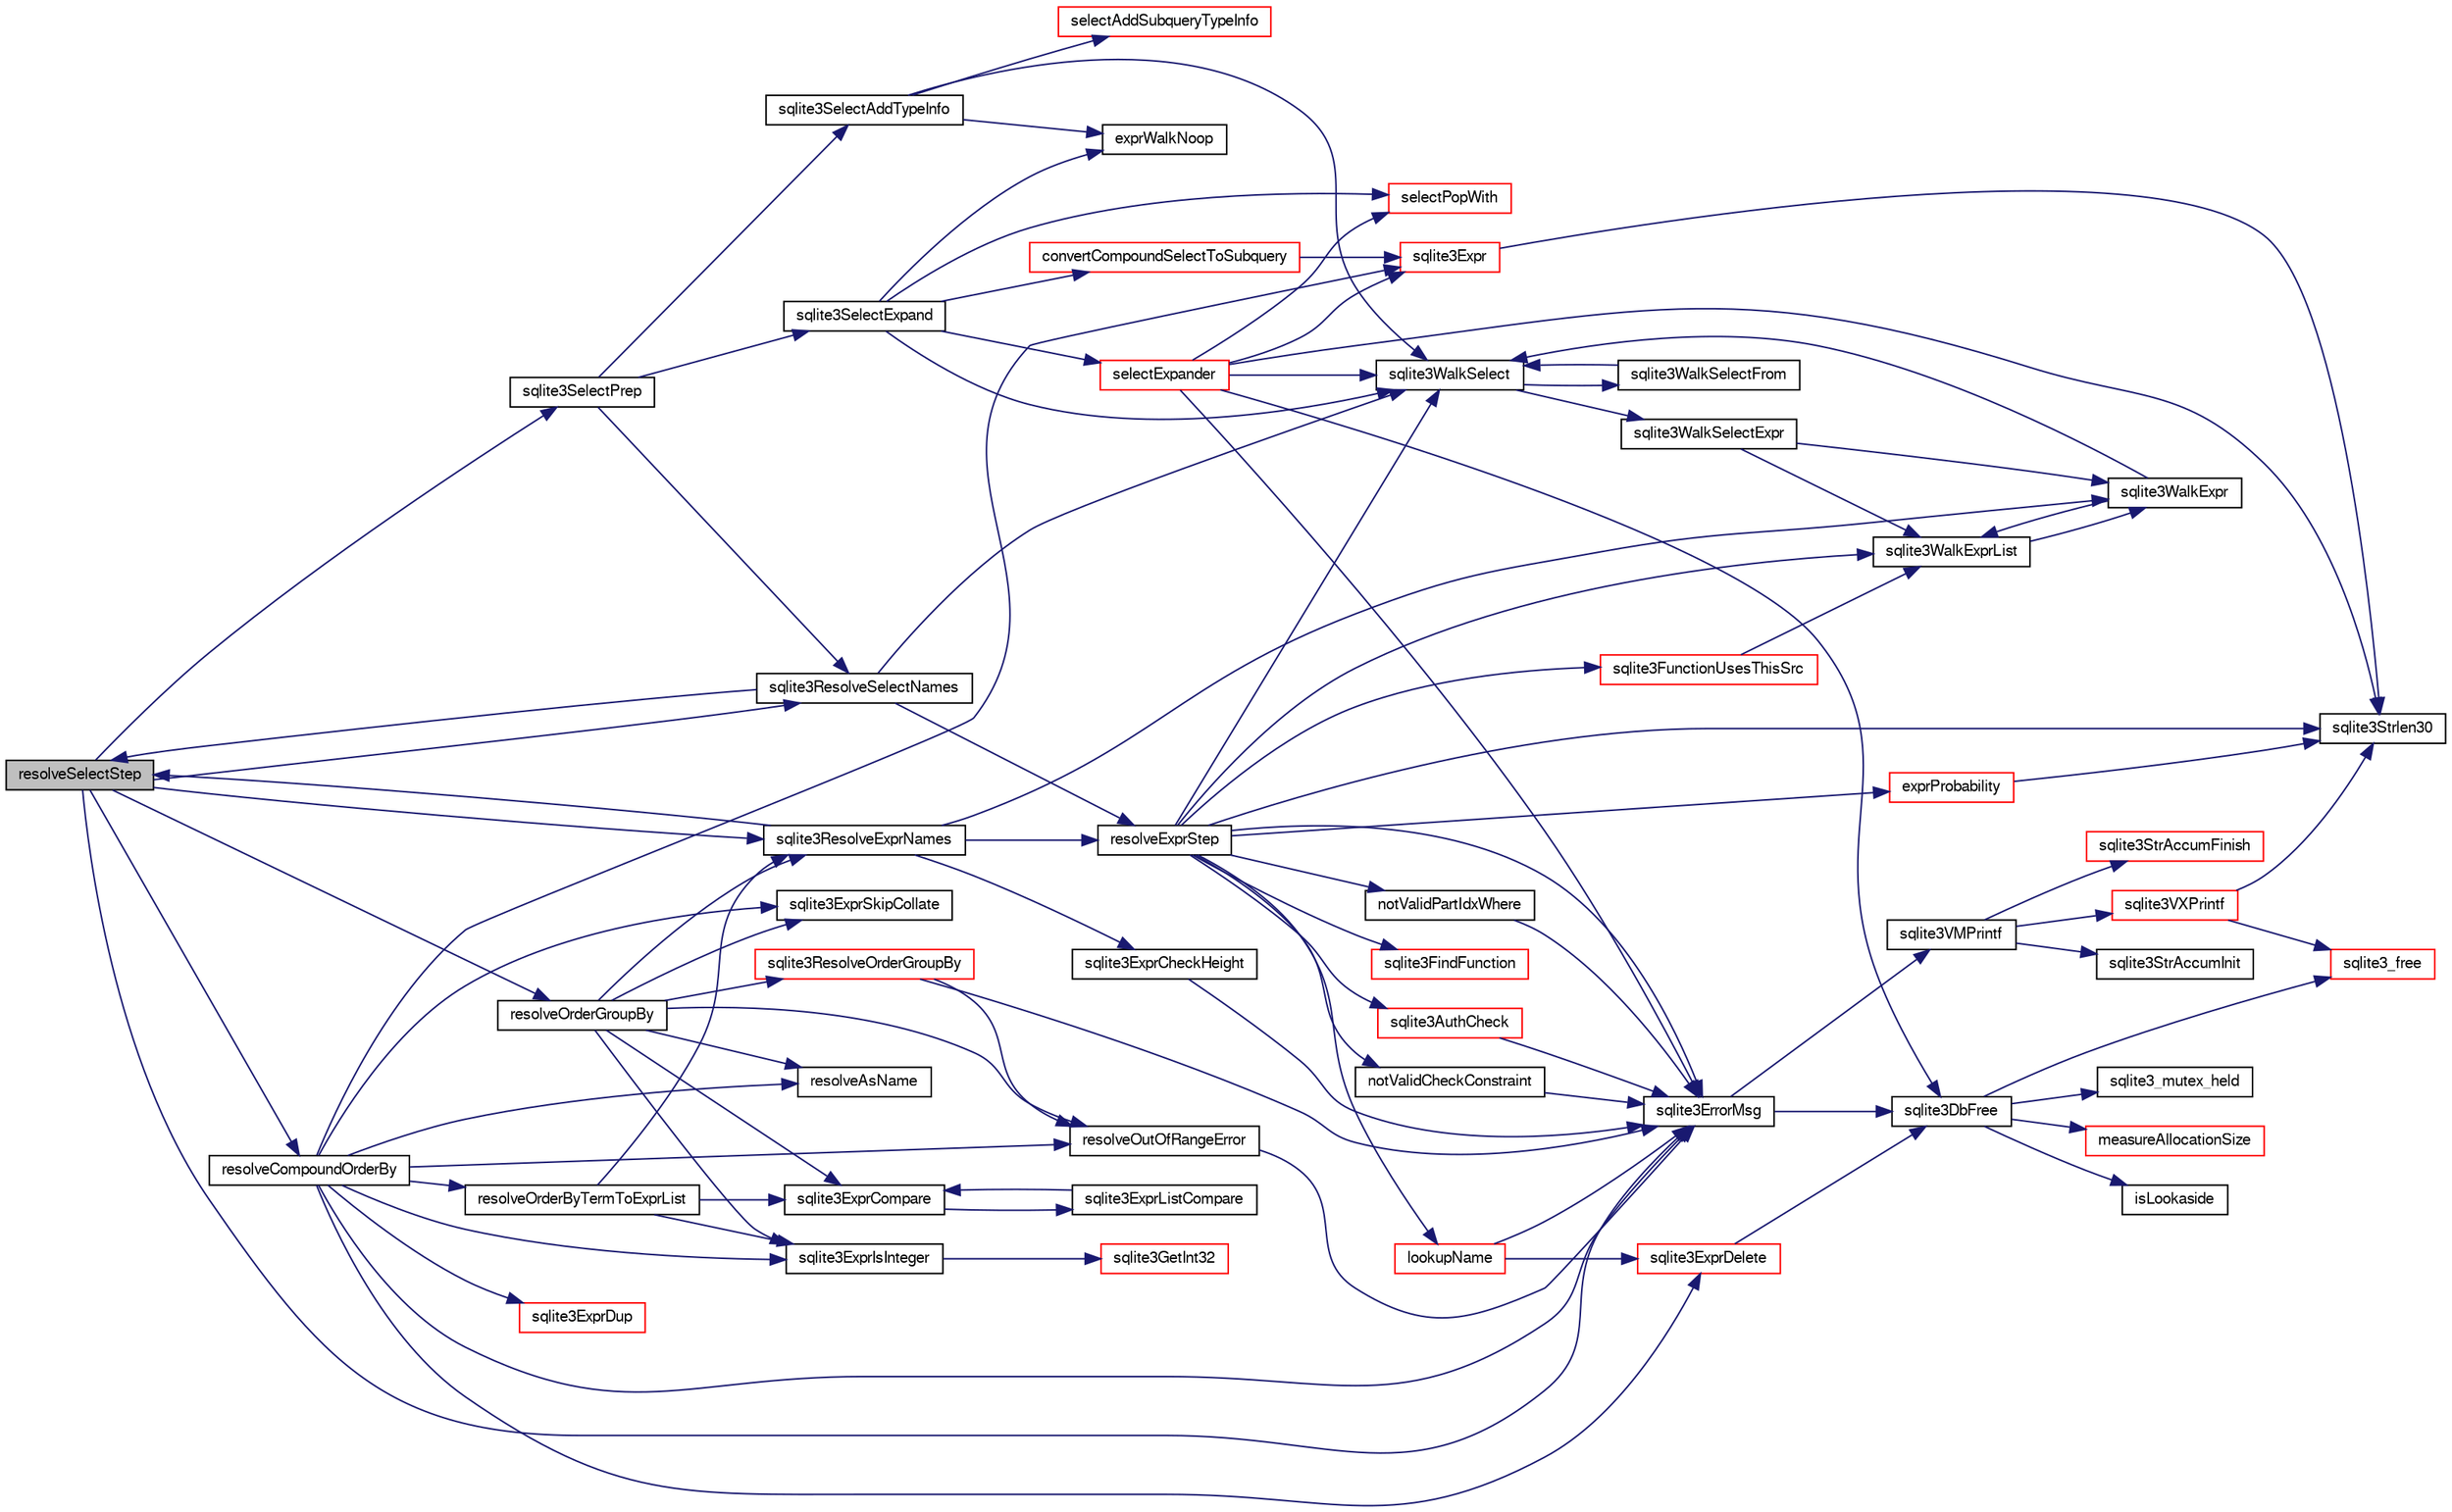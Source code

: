 digraph "resolveSelectStep"
{
  edge [fontname="FreeSans",fontsize="10",labelfontname="FreeSans",labelfontsize="10"];
  node [fontname="FreeSans",fontsize="10",shape=record];
  rankdir="LR";
  Node277101 [label="resolveSelectStep",height=0.2,width=0.4,color="black", fillcolor="grey75", style="filled", fontcolor="black"];
  Node277101 -> Node277102 [color="midnightblue",fontsize="10",style="solid",fontname="FreeSans"];
  Node277102 [label="sqlite3SelectPrep",height=0.2,width=0.4,color="black", fillcolor="white", style="filled",URL="$sqlite3_8c.html#aa4385bd53c0a43dea72fbc23cc78e1c6"];
  Node277102 -> Node277103 [color="midnightblue",fontsize="10",style="solid",fontname="FreeSans"];
  Node277103 [label="sqlite3SelectExpand",height=0.2,width=0.4,color="black", fillcolor="white", style="filled",URL="$sqlite3_8c.html#ae55acd1d8219505e629c2148950fa3de"];
  Node277103 -> Node277104 [color="midnightblue",fontsize="10",style="solid",fontname="FreeSans"];
  Node277104 [label="exprWalkNoop",height=0.2,width=0.4,color="black", fillcolor="white", style="filled",URL="$sqlite3_8c.html#af1eb683919d0b0993761dcc39ef443e2"];
  Node277103 -> Node277105 [color="midnightblue",fontsize="10",style="solid",fontname="FreeSans"];
  Node277105 [label="convertCompoundSelectToSubquery",height=0.2,width=0.4,color="red", fillcolor="white", style="filled",URL="$sqlite3_8c.html#a81a588e62b98e8445d4540bbbc30e10a"];
  Node277105 -> Node278065 [color="midnightblue",fontsize="10",style="solid",fontname="FreeSans"];
  Node278065 [label="sqlite3Expr",height=0.2,width=0.4,color="red", fillcolor="white", style="filled",URL="$sqlite3_8c.html#a790d28ff2bd0d13725c692e0c4ed7105"];
  Node278065 -> Node277197 [color="midnightblue",fontsize="10",style="solid",fontname="FreeSans"];
  Node277197 [label="sqlite3Strlen30",height=0.2,width=0.4,color="black", fillcolor="white", style="filled",URL="$sqlite3_8c.html#a3dcd80ba41f1a308193dee74857b62a7"];
  Node277103 -> Node278067 [color="midnightblue",fontsize="10",style="solid",fontname="FreeSans"];
  Node278067 [label="sqlite3WalkSelect",height=0.2,width=0.4,color="black", fillcolor="white", style="filled",URL="$sqlite3_8c.html#a7c7c772166f45c62ea98fea7bb737b63"];
  Node278067 -> Node278068 [color="midnightblue",fontsize="10",style="solid",fontname="FreeSans"];
  Node278068 [label="sqlite3WalkSelectExpr",height=0.2,width=0.4,color="black", fillcolor="white", style="filled",URL="$sqlite3_8c.html#a5a2c8da5f377d9f52d96293e6b34c660"];
  Node278068 -> Node278069 [color="midnightblue",fontsize="10",style="solid",fontname="FreeSans"];
  Node278069 [label="sqlite3WalkExprList",height=0.2,width=0.4,color="black", fillcolor="white", style="filled",URL="$sqlite3_8c.html#a436c8eb5cdac53ea15cd6b06645356ae"];
  Node278069 -> Node278070 [color="midnightblue",fontsize="10",style="solid",fontname="FreeSans"];
  Node278070 [label="sqlite3WalkExpr",height=0.2,width=0.4,color="black", fillcolor="white", style="filled",URL="$sqlite3_8c.html#a5d04d7273f7194fb0fbb24e7ee5e1b5a"];
  Node278070 -> Node278067 [color="midnightblue",fontsize="10",style="solid",fontname="FreeSans"];
  Node278070 -> Node278069 [color="midnightblue",fontsize="10",style="solid",fontname="FreeSans"];
  Node278068 -> Node278070 [color="midnightblue",fontsize="10",style="solid",fontname="FreeSans"];
  Node278067 -> Node278071 [color="midnightblue",fontsize="10",style="solid",fontname="FreeSans"];
  Node278071 [label="sqlite3WalkSelectFrom",height=0.2,width=0.4,color="black", fillcolor="white", style="filled",URL="$sqlite3_8c.html#a49a2f6da604a451e52ab3a12f588189f"];
  Node278071 -> Node278067 [color="midnightblue",fontsize="10",style="solid",fontname="FreeSans"];
  Node277103 -> Node278072 [color="midnightblue",fontsize="10",style="solid",fontname="FreeSans"];
  Node278072 [label="selectExpander",height=0.2,width=0.4,color="red", fillcolor="white", style="filled",URL="$sqlite3_8c.html#abee977318fbf74531340c6e41b0ca953"];
  Node278072 -> Node278076 [color="midnightblue",fontsize="10",style="solid",fontname="FreeSans"];
  Node278076 [label="selectPopWith",height=0.2,width=0.4,color="red", fillcolor="white", style="filled",URL="$sqlite3_8c.html#afac82c44ed7e8fc93b9263751f4c38d3"];
  Node278072 -> Node278067 [color="midnightblue",fontsize="10",style="solid",fontname="FreeSans"];
  Node278072 -> Node277120 [color="midnightblue",fontsize="10",style="solid",fontname="FreeSans"];
  Node277120 [label="sqlite3ErrorMsg",height=0.2,width=0.4,color="black", fillcolor="white", style="filled",URL="$sqlite3_8c.html#aee2798e173651adae0f9c85469f3457d"];
  Node277120 -> Node277121 [color="midnightblue",fontsize="10",style="solid",fontname="FreeSans"];
  Node277121 [label="sqlite3VMPrintf",height=0.2,width=0.4,color="black", fillcolor="white", style="filled",URL="$sqlite3_8c.html#a05535d0982ef06fbc2ee8195ebbae689"];
  Node277121 -> Node277122 [color="midnightblue",fontsize="10",style="solid",fontname="FreeSans"];
  Node277122 [label="sqlite3StrAccumInit",height=0.2,width=0.4,color="black", fillcolor="white", style="filled",URL="$sqlite3_8c.html#aabf95e113b9d54d519cd15a56215f560"];
  Node277121 -> Node277123 [color="midnightblue",fontsize="10",style="solid",fontname="FreeSans"];
  Node277123 [label="sqlite3VXPrintf",height=0.2,width=0.4,color="red", fillcolor="white", style="filled",URL="$sqlite3_8c.html#a63c25806c9bd4a2b76f9a0eb232c6bde"];
  Node277123 -> Node277197 [color="midnightblue",fontsize="10",style="solid",fontname="FreeSans"];
  Node277123 -> Node277133 [color="midnightblue",fontsize="10",style="solid",fontname="FreeSans"];
  Node277133 [label="sqlite3_free",height=0.2,width=0.4,color="red", fillcolor="white", style="filled",URL="$sqlite3_8c.html#a6552349e36a8a691af5487999ab09519"];
  Node277121 -> Node277161 [color="midnightblue",fontsize="10",style="solid",fontname="FreeSans"];
  Node277161 [label="sqlite3StrAccumFinish",height=0.2,width=0.4,color="red", fillcolor="white", style="filled",URL="$sqlite3_8c.html#adb7f26b10ac1b847db6f000ef4c2e2ba"];
  Node277120 -> Node277129 [color="midnightblue",fontsize="10",style="solid",fontname="FreeSans"];
  Node277129 [label="sqlite3DbFree",height=0.2,width=0.4,color="black", fillcolor="white", style="filled",URL="$sqlite3_8c.html#ac70ab821a6607b4a1b909582dc37a069"];
  Node277129 -> Node277108 [color="midnightblue",fontsize="10",style="solid",fontname="FreeSans"];
  Node277108 [label="sqlite3_mutex_held",height=0.2,width=0.4,color="black", fillcolor="white", style="filled",URL="$sqlite3_8c.html#acf77da68932b6bc163c5e68547ecc3e7"];
  Node277129 -> Node277130 [color="midnightblue",fontsize="10",style="solid",fontname="FreeSans"];
  Node277130 [label="measureAllocationSize",height=0.2,width=0.4,color="red", fillcolor="white", style="filled",URL="$sqlite3_8c.html#a45731e644a22fdb756e2b6337224217a"];
  Node277129 -> Node277132 [color="midnightblue",fontsize="10",style="solid",fontname="FreeSans"];
  Node277132 [label="isLookaside",height=0.2,width=0.4,color="black", fillcolor="white", style="filled",URL="$sqlite3_8c.html#a770fa05ff9717b75e16f4d968a77b897"];
  Node277129 -> Node277133 [color="midnightblue",fontsize="10",style="solid",fontname="FreeSans"];
  Node278072 -> Node278065 [color="midnightblue",fontsize="10",style="solid",fontname="FreeSans"];
  Node278072 -> Node277197 [color="midnightblue",fontsize="10",style="solid",fontname="FreeSans"];
  Node278072 -> Node277129 [color="midnightblue",fontsize="10",style="solid",fontname="FreeSans"];
  Node277103 -> Node278076 [color="midnightblue",fontsize="10",style="solid",fontname="FreeSans"];
  Node277102 -> Node278133 [color="midnightblue",fontsize="10",style="solid",fontname="FreeSans"];
  Node278133 [label="sqlite3ResolveSelectNames",height=0.2,width=0.4,color="black", fillcolor="white", style="filled",URL="$sqlite3_8c.html#a0cf10c480643b1ab9eaa02056a400734"];
  Node278133 -> Node278134 [color="midnightblue",fontsize="10",style="solid",fontname="FreeSans"];
  Node278134 [label="resolveExprStep",height=0.2,width=0.4,color="black", fillcolor="white", style="filled",URL="$sqlite3_8c.html#a0687a8650fd8a4ebbf5c2c5a75a8fb13"];
  Node278134 -> Node278135 [color="midnightblue",fontsize="10",style="solid",fontname="FreeSans"];
  Node278135 [label="lookupName",height=0.2,width=0.4,color="red", fillcolor="white", style="filled",URL="$sqlite3_8c.html#a9ee032f52b5e8bb82a72b574af904999"];
  Node278135 -> Node277120 [color="midnightblue",fontsize="10",style="solid",fontname="FreeSans"];
  Node278135 -> Node277437 [color="midnightblue",fontsize="10",style="solid",fontname="FreeSans"];
  Node277437 [label="sqlite3ExprDelete",height=0.2,width=0.4,color="red", fillcolor="white", style="filled",URL="$sqlite3_8c.html#ae4e21ab5918e0428fbaa9e615dceb309"];
  Node277437 -> Node277129 [color="midnightblue",fontsize="10",style="solid",fontname="FreeSans"];
  Node278134 -> Node278146 [color="midnightblue",fontsize="10",style="solid",fontname="FreeSans"];
  Node278146 [label="notValidPartIdxWhere",height=0.2,width=0.4,color="black", fillcolor="white", style="filled",URL="$sqlite3_8c.html#a88b9606dd7b51aa12e1176a29a1f8c84"];
  Node278146 -> Node277120 [color="midnightblue",fontsize="10",style="solid",fontname="FreeSans"];
  Node278134 -> Node277197 [color="midnightblue",fontsize="10",style="solid",fontname="FreeSans"];
  Node278134 -> Node278147 [color="midnightblue",fontsize="10",style="solid",fontname="FreeSans"];
  Node278147 [label="sqlite3FindFunction",height=0.2,width=0.4,color="red", fillcolor="white", style="filled",URL="$sqlite3_8c.html#a5138472d62a50ed750b51d3b3f19d954"];
  Node278134 -> Node278149 [color="midnightblue",fontsize="10",style="solid",fontname="FreeSans"];
  Node278149 [label="exprProbability",height=0.2,width=0.4,color="red", fillcolor="white", style="filled",URL="$sqlite3_8c.html#af6a14eb942b08b32b3f04f09cd30eb51"];
  Node278149 -> Node277197 [color="midnightblue",fontsize="10",style="solid",fontname="FreeSans"];
  Node278134 -> Node277120 [color="midnightblue",fontsize="10",style="solid",fontname="FreeSans"];
  Node278134 -> Node278150 [color="midnightblue",fontsize="10",style="solid",fontname="FreeSans"];
  Node278150 [label="sqlite3AuthCheck",height=0.2,width=0.4,color="red", fillcolor="white", style="filled",URL="$sqlite3_8c.html#a83c75b8b7aa1c35301005be7ff1a8582"];
  Node278150 -> Node277120 [color="midnightblue",fontsize="10",style="solid",fontname="FreeSans"];
  Node278134 -> Node278069 [color="midnightblue",fontsize="10",style="solid",fontname="FreeSans"];
  Node278134 -> Node278151 [color="midnightblue",fontsize="10",style="solid",fontname="FreeSans"];
  Node278151 [label="sqlite3FunctionUsesThisSrc",height=0.2,width=0.4,color="red", fillcolor="white", style="filled",URL="$sqlite3_8c.html#a0849194f7cd323ddb77e5ca831339cf6"];
  Node278151 -> Node278069 [color="midnightblue",fontsize="10",style="solid",fontname="FreeSans"];
  Node278134 -> Node278153 [color="midnightblue",fontsize="10",style="solid",fontname="FreeSans"];
  Node278153 [label="notValidCheckConstraint",height=0.2,width=0.4,color="black", fillcolor="white", style="filled",URL="$sqlite3_8c.html#a3a59781e22bc9f50f86ad852b8f970d4"];
  Node278153 -> Node277120 [color="midnightblue",fontsize="10",style="solid",fontname="FreeSans"];
  Node278134 -> Node278067 [color="midnightblue",fontsize="10",style="solid",fontname="FreeSans"];
  Node278133 -> Node277101 [color="midnightblue",fontsize="10",style="solid",fontname="FreeSans"];
  Node278133 -> Node278067 [color="midnightblue",fontsize="10",style="solid",fontname="FreeSans"];
  Node277102 -> Node278154 [color="midnightblue",fontsize="10",style="solid",fontname="FreeSans"];
  Node278154 [label="sqlite3SelectAddTypeInfo",height=0.2,width=0.4,color="black", fillcolor="white", style="filled",URL="$sqlite3_8c.html#a7d22b0625164daa7f99dcce132ef7b4d"];
  Node278154 -> Node278155 [color="midnightblue",fontsize="10",style="solid",fontname="FreeSans"];
  Node278155 [label="selectAddSubqueryTypeInfo",height=0.2,width=0.4,color="red", fillcolor="white", style="filled",URL="$sqlite3_8c.html#aa50a80693ae7262c2befdf1c0980a0a1"];
  Node278154 -> Node277104 [color="midnightblue",fontsize="10",style="solid",fontname="FreeSans"];
  Node278154 -> Node278067 [color="midnightblue",fontsize="10",style="solid",fontname="FreeSans"];
  Node277101 -> Node278156 [color="midnightblue",fontsize="10",style="solid",fontname="FreeSans"];
  Node278156 [label="sqlite3ResolveExprNames",height=0.2,width=0.4,color="black", fillcolor="white", style="filled",URL="$sqlite3_8c.html#a537cf717a3f847807d3a3fd65da636ad"];
  Node278156 -> Node278126 [color="midnightblue",fontsize="10",style="solid",fontname="FreeSans"];
  Node278126 [label="sqlite3ExprCheckHeight",height=0.2,width=0.4,color="black", fillcolor="white", style="filled",URL="$sqlite3_8c.html#ab208260635507bd7a5c58b612db514f2"];
  Node278126 -> Node277120 [color="midnightblue",fontsize="10",style="solid",fontname="FreeSans"];
  Node278156 -> Node278134 [color="midnightblue",fontsize="10",style="solid",fontname="FreeSans"];
  Node278156 -> Node277101 [color="midnightblue",fontsize="10",style="solid",fontname="FreeSans"];
  Node278156 -> Node278070 [color="midnightblue",fontsize="10",style="solid",fontname="FreeSans"];
  Node277101 -> Node278133 [color="midnightblue",fontsize="10",style="solid",fontname="FreeSans"];
  Node277101 -> Node277120 [color="midnightblue",fontsize="10",style="solid",fontname="FreeSans"];
  Node277101 -> Node278157 [color="midnightblue",fontsize="10",style="solid",fontname="FreeSans"];
  Node278157 [label="resolveOrderGroupBy",height=0.2,width=0.4,color="black", fillcolor="white", style="filled",URL="$sqlite3_8c.html#a4dc8ed6177a5de887eae1010992e3d00"];
  Node278157 -> Node278091 [color="midnightblue",fontsize="10",style="solid",fontname="FreeSans"];
  Node278091 [label="sqlite3ExprSkipCollate",height=0.2,width=0.4,color="black", fillcolor="white", style="filled",URL="$sqlite3_8c.html#a91b59896d4e3534de7c33940dca8537c"];
  Node278157 -> Node278158 [color="midnightblue",fontsize="10",style="solid",fontname="FreeSans"];
  Node278158 [label="resolveAsName",height=0.2,width=0.4,color="black", fillcolor="white", style="filled",URL="$sqlite3_8c.html#abb95777576695ea71cdd95e0c17382f8"];
  Node278157 -> Node278120 [color="midnightblue",fontsize="10",style="solid",fontname="FreeSans"];
  Node278120 [label="sqlite3ExprIsInteger",height=0.2,width=0.4,color="black", fillcolor="white", style="filled",URL="$sqlite3_8c.html#a93009f02d365fbdd3f83865b723fd950"];
  Node278120 -> Node277662 [color="midnightblue",fontsize="10",style="solid",fontname="FreeSans"];
  Node277662 [label="sqlite3GetInt32",height=0.2,width=0.4,color="red", fillcolor="white", style="filled",URL="$sqlite3_8c.html#a5f876209b4343549fc9224cd11c70928"];
  Node278157 -> Node278159 [color="midnightblue",fontsize="10",style="solid",fontname="FreeSans"];
  Node278159 [label="resolveOutOfRangeError",height=0.2,width=0.4,color="black", fillcolor="white", style="filled",URL="$sqlite3_8c.html#abaf80a4194f11e3f8515a85ab94f670b"];
  Node278159 -> Node277120 [color="midnightblue",fontsize="10",style="solid",fontname="FreeSans"];
  Node278157 -> Node278156 [color="midnightblue",fontsize="10",style="solid",fontname="FreeSans"];
  Node278157 -> Node278160 [color="midnightblue",fontsize="10",style="solid",fontname="FreeSans"];
  Node278160 [label="sqlite3ExprCompare",height=0.2,width=0.4,color="black", fillcolor="white", style="filled",URL="$sqlite3_8c.html#a0062379db3318d71048a461297c31598"];
  Node278160 -> Node278161 [color="midnightblue",fontsize="10",style="solid",fontname="FreeSans"];
  Node278161 [label="sqlite3ExprListCompare",height=0.2,width=0.4,color="black", fillcolor="white", style="filled",URL="$sqlite3_8c.html#a2ec8c2311e6547386e5f60e251ebabc7"];
  Node278161 -> Node278160 [color="midnightblue",fontsize="10",style="solid",fontname="FreeSans"];
  Node278157 -> Node278162 [color="midnightblue",fontsize="10",style="solid",fontname="FreeSans"];
  Node278162 [label="sqlite3ResolveOrderGroupBy",height=0.2,width=0.4,color="red", fillcolor="white", style="filled",URL="$sqlite3_8c.html#a2a1f1cd476b6007d2b2b0a9160dfb1eb"];
  Node278162 -> Node277120 [color="midnightblue",fontsize="10",style="solid",fontname="FreeSans"];
  Node278162 -> Node278159 [color="midnightblue",fontsize="10",style="solid",fontname="FreeSans"];
  Node277101 -> Node278163 [color="midnightblue",fontsize="10",style="solid",fontname="FreeSans"];
  Node278163 [label="resolveCompoundOrderBy",height=0.2,width=0.4,color="black", fillcolor="white", style="filled",URL="$sqlite3_8c.html#a462c5aa49cfd6aad6a92fa60ddefc569"];
  Node278163 -> Node277120 [color="midnightblue",fontsize="10",style="solid",fontname="FreeSans"];
  Node278163 -> Node278091 [color="midnightblue",fontsize="10",style="solid",fontname="FreeSans"];
  Node278163 -> Node278120 [color="midnightblue",fontsize="10",style="solid",fontname="FreeSans"];
  Node278163 -> Node278159 [color="midnightblue",fontsize="10",style="solid",fontname="FreeSans"];
  Node278163 -> Node278158 [color="midnightblue",fontsize="10",style="solid",fontname="FreeSans"];
  Node278163 -> Node278081 [color="midnightblue",fontsize="10",style="solid",fontname="FreeSans"];
  Node278081 [label="sqlite3ExprDup",height=0.2,width=0.4,color="red", fillcolor="white", style="filled",URL="$sqlite3_8c.html#a509095508224c9f99698d86205234209"];
  Node278163 -> Node278164 [color="midnightblue",fontsize="10",style="solid",fontname="FreeSans"];
  Node278164 [label="resolveOrderByTermToExprList",height=0.2,width=0.4,color="black", fillcolor="white", style="filled",URL="$sqlite3_8c.html#ac7f7eabdc769257622ad90aac3e02fe6"];
  Node278164 -> Node278120 [color="midnightblue",fontsize="10",style="solid",fontname="FreeSans"];
  Node278164 -> Node278156 [color="midnightblue",fontsize="10",style="solid",fontname="FreeSans"];
  Node278164 -> Node278160 [color="midnightblue",fontsize="10",style="solid",fontname="FreeSans"];
  Node278163 -> Node277437 [color="midnightblue",fontsize="10",style="solid",fontname="FreeSans"];
  Node278163 -> Node278065 [color="midnightblue",fontsize="10",style="solid",fontname="FreeSans"];
}
